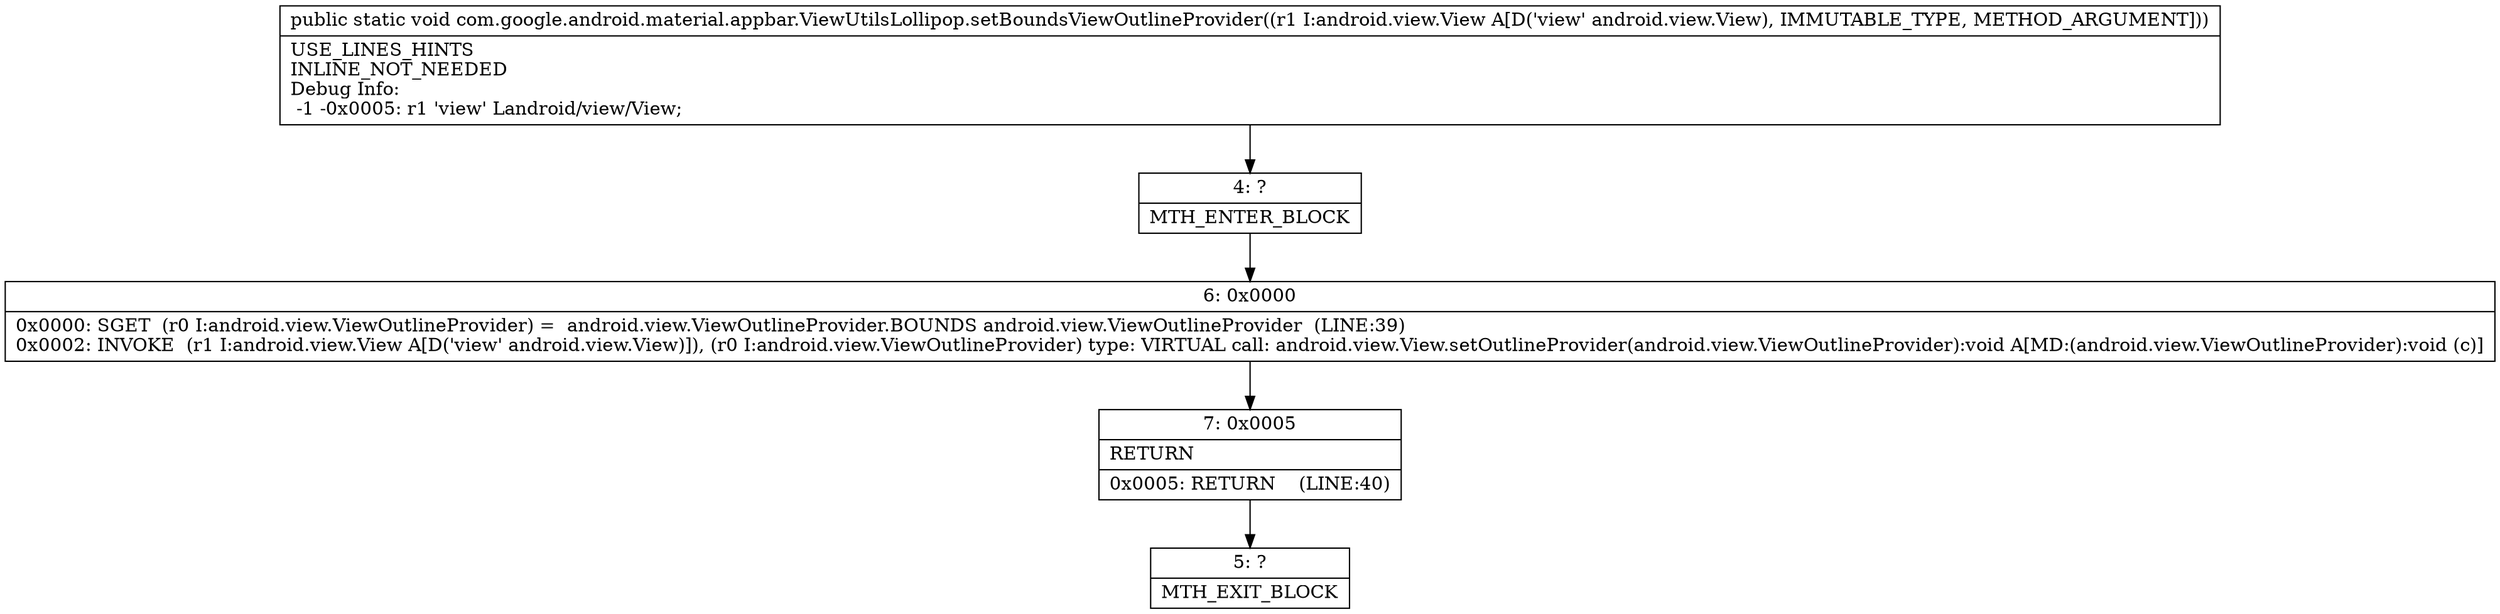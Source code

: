digraph "CFG forcom.google.android.material.appbar.ViewUtilsLollipop.setBoundsViewOutlineProvider(Landroid\/view\/View;)V" {
Node_4 [shape=record,label="{4\:\ ?|MTH_ENTER_BLOCK\l}"];
Node_6 [shape=record,label="{6\:\ 0x0000|0x0000: SGET  (r0 I:android.view.ViewOutlineProvider) =  android.view.ViewOutlineProvider.BOUNDS android.view.ViewOutlineProvider  (LINE:39)\l0x0002: INVOKE  (r1 I:android.view.View A[D('view' android.view.View)]), (r0 I:android.view.ViewOutlineProvider) type: VIRTUAL call: android.view.View.setOutlineProvider(android.view.ViewOutlineProvider):void A[MD:(android.view.ViewOutlineProvider):void (c)]\l}"];
Node_7 [shape=record,label="{7\:\ 0x0005|RETURN\l|0x0005: RETURN    (LINE:40)\l}"];
Node_5 [shape=record,label="{5\:\ ?|MTH_EXIT_BLOCK\l}"];
MethodNode[shape=record,label="{public static void com.google.android.material.appbar.ViewUtilsLollipop.setBoundsViewOutlineProvider((r1 I:android.view.View A[D('view' android.view.View), IMMUTABLE_TYPE, METHOD_ARGUMENT]))  | USE_LINES_HINTS\lINLINE_NOT_NEEDED\lDebug Info:\l  \-1 \-0x0005: r1 'view' Landroid\/view\/View;\l}"];
MethodNode -> Node_4;Node_4 -> Node_6;
Node_6 -> Node_7;
Node_7 -> Node_5;
}

